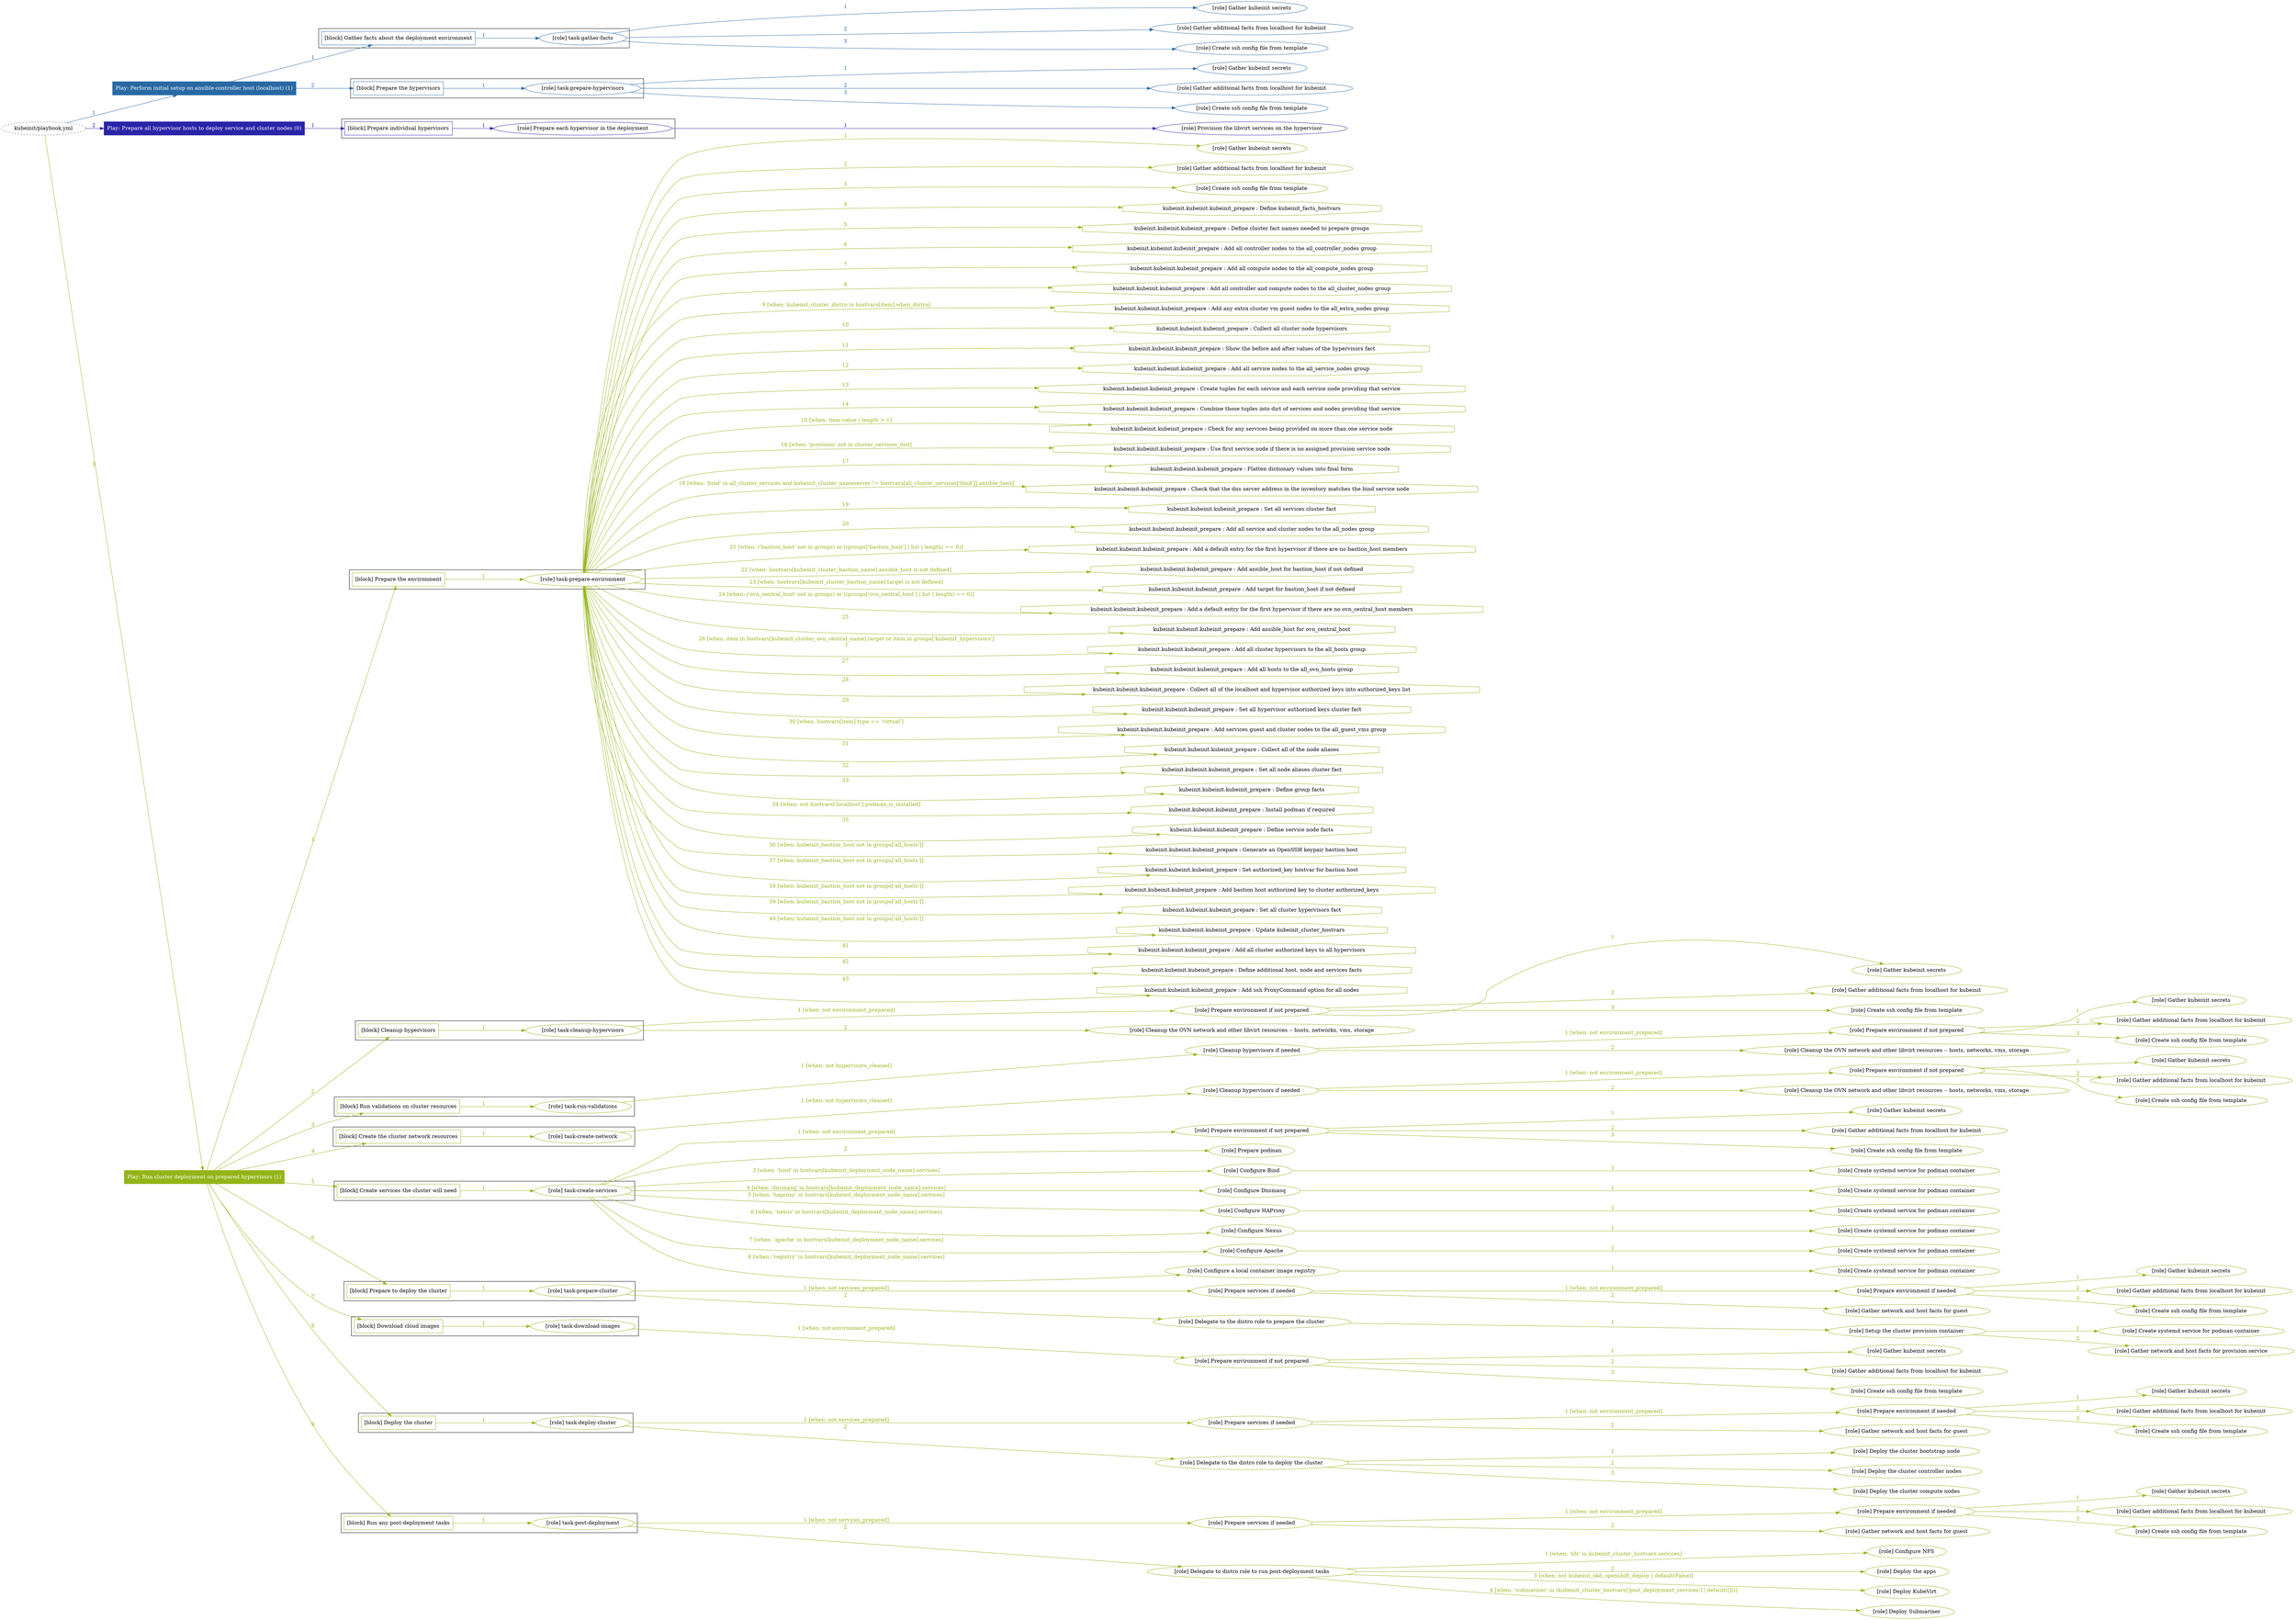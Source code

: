 digraph {
	graph [concentrate=true ordering=in rankdir=LR ratio=fill]
	edge [esep=5 sep=10]
	"kubeinit/playbook.yml" [URL="/home/runner/work/kubeinit/kubeinit/kubeinit/playbook.yml" id=playbook_6a26ea26 style=dotted]
	play_b0550a49 [label="Play: Perform initial setup on ansible-controller host (localhost) (1)" URL="/home/runner/work/kubeinit/kubeinit/kubeinit/playbook.yml" color="#2969a3" fontcolor="#ffffff" id=play_b0550a49 shape=box style=filled tooltip=localhost]
	"kubeinit/playbook.yml" -> play_b0550a49 [label="1 " color="#2969a3" fontcolor="#2969a3" id=edge_1484a4ea labeltooltip="1 " tooltip="1 "]
	subgraph "Gather kubeinit secrets" {
		role_bc2c1a56 [label="[role] Gather kubeinit secrets" URL="/home/runner/.ansible/collections/ansible_collections/kubeinit/kubeinit/roles/kubeinit_prepare/tasks/gather_kubeinit_facts.yml" color="#2969a3" id=role_bc2c1a56 tooltip="Gather kubeinit secrets"]
	}
	subgraph "Gather additional facts from localhost for kubeinit" {
		role_e2aff7c2 [label="[role] Gather additional facts from localhost for kubeinit" URL="/home/runner/.ansible/collections/ansible_collections/kubeinit/kubeinit/roles/kubeinit_prepare/tasks/gather_kubeinit_facts.yml" color="#2969a3" id=role_e2aff7c2 tooltip="Gather additional facts from localhost for kubeinit"]
	}
	subgraph "Create ssh config file from template" {
		role_77a75f5c [label="[role] Create ssh config file from template" URL="/home/runner/.ansible/collections/ansible_collections/kubeinit/kubeinit/roles/kubeinit_prepare/tasks/gather_kubeinit_facts.yml" color="#2969a3" id=role_77a75f5c tooltip="Create ssh config file from template"]
	}
	subgraph "task-gather-facts" {
		role_5a21b510 [label="[role] task-gather-facts" URL="/home/runner/work/kubeinit/kubeinit/kubeinit/playbook.yml" color="#2969a3" id=role_5a21b510 tooltip="task-gather-facts"]
		role_5a21b510 -> role_bc2c1a56 [label="1 " color="#2969a3" fontcolor="#2969a3" id=edge_8fe7ac03 labeltooltip="1 " tooltip="1 "]
		role_5a21b510 -> role_e2aff7c2 [label="2 " color="#2969a3" fontcolor="#2969a3" id=edge_c4526bf8 labeltooltip="2 " tooltip="2 "]
		role_5a21b510 -> role_77a75f5c [label="3 " color="#2969a3" fontcolor="#2969a3" id=edge_033447b1 labeltooltip="3 " tooltip="3 "]
	}
	subgraph "Gather kubeinit secrets" {
		role_479edd25 [label="[role] Gather kubeinit secrets" URL="/home/runner/.ansible/collections/ansible_collections/kubeinit/kubeinit/roles/kubeinit_prepare/tasks/gather_kubeinit_facts.yml" color="#2969a3" id=role_479edd25 tooltip="Gather kubeinit secrets"]
	}
	subgraph "Gather additional facts from localhost for kubeinit" {
		role_2165f2b8 [label="[role] Gather additional facts from localhost for kubeinit" URL="/home/runner/.ansible/collections/ansible_collections/kubeinit/kubeinit/roles/kubeinit_prepare/tasks/gather_kubeinit_facts.yml" color="#2969a3" id=role_2165f2b8 tooltip="Gather additional facts from localhost for kubeinit"]
	}
	subgraph "Create ssh config file from template" {
		role_7b996174 [label="[role] Create ssh config file from template" URL="/home/runner/.ansible/collections/ansible_collections/kubeinit/kubeinit/roles/kubeinit_prepare/tasks/gather_kubeinit_facts.yml" color="#2969a3" id=role_7b996174 tooltip="Create ssh config file from template"]
	}
	subgraph "task-prepare-hypervisors" {
		role_7bb4670f [label="[role] task-prepare-hypervisors" URL="/home/runner/work/kubeinit/kubeinit/kubeinit/playbook.yml" color="#2969a3" id=role_7bb4670f tooltip="task-prepare-hypervisors"]
		role_7bb4670f -> role_479edd25 [label="1 " color="#2969a3" fontcolor="#2969a3" id=edge_59ad6a35 labeltooltip="1 " tooltip="1 "]
		role_7bb4670f -> role_2165f2b8 [label="2 " color="#2969a3" fontcolor="#2969a3" id=edge_f47e9e7d labeltooltip="2 " tooltip="2 "]
		role_7bb4670f -> role_7b996174 [label="3 " color="#2969a3" fontcolor="#2969a3" id=edge_1ca3bde4 labeltooltip="3 " tooltip="3 "]
	}
	subgraph "Play: Perform initial setup on ansible-controller host (localhost) (1)" {
		play_b0550a49 -> block_6bc2d51d [label=1 color="#2969a3" fontcolor="#2969a3" id=edge_982ba27d labeltooltip=1 tooltip=1]
		subgraph cluster_block_6bc2d51d {
			block_6bc2d51d [label="[block] Gather facts about the deployment environment" URL="/home/runner/work/kubeinit/kubeinit/kubeinit/playbook.yml" color="#2969a3" id=block_6bc2d51d labeltooltip="Gather facts about the deployment environment" shape=box tooltip="Gather facts about the deployment environment"]
			block_6bc2d51d -> role_5a21b510 [label="1 " color="#2969a3" fontcolor="#2969a3" id=edge_33d80413 labeltooltip="1 " tooltip="1 "]
		}
		play_b0550a49 -> block_3743144d [label=2 color="#2969a3" fontcolor="#2969a3" id=edge_527e5ec2 labeltooltip=2 tooltip=2]
		subgraph cluster_block_3743144d {
			block_3743144d [label="[block] Prepare the hypervisors" URL="/home/runner/work/kubeinit/kubeinit/kubeinit/playbook.yml" color="#2969a3" id=block_3743144d labeltooltip="Prepare the hypervisors" shape=box tooltip="Prepare the hypervisors"]
			block_3743144d -> role_7bb4670f [label="1 " color="#2969a3" fontcolor="#2969a3" id=edge_914a65ae labeltooltip="1 " tooltip="1 "]
		}
	}
	play_5410dc57 [label="Play: Prepare all hypervisor hosts to deploy service and cluster nodes (0)" URL="/home/runner/work/kubeinit/kubeinit/kubeinit/playbook.yml" color="#2a24a8" fontcolor="#ffffff" id=play_5410dc57 shape=box style=filled tooltip="Play: Prepare all hypervisor hosts to deploy service and cluster nodes (0)"]
	"kubeinit/playbook.yml" -> play_5410dc57 [label="2 " color="#2a24a8" fontcolor="#2a24a8" id=edge_ff51d101 labeltooltip="2 " tooltip="2 "]
	subgraph "Provision the libvirt services on the hypervisor" {
		role_9aa27e4b [label="[role] Provision the libvirt services on the hypervisor" URL="/home/runner/.ansible/collections/ansible_collections/kubeinit/kubeinit/roles/kubeinit_prepare/tasks/prepare_hypervisor.yml" color="#2a24a8" id=role_9aa27e4b tooltip="Provision the libvirt services on the hypervisor"]
	}
	subgraph "Prepare each hypervisor in the deployment" {
		role_51f2a621 [label="[role] Prepare each hypervisor in the deployment" URL="/home/runner/work/kubeinit/kubeinit/kubeinit/playbook.yml" color="#2a24a8" id=role_51f2a621 tooltip="Prepare each hypervisor in the deployment"]
		role_51f2a621 -> role_9aa27e4b [label="1 " color="#2a24a8" fontcolor="#2a24a8" id=edge_ca774c28 labeltooltip="1 " tooltip="1 "]
	}
	subgraph "Play: Prepare all hypervisor hosts to deploy service and cluster nodes (0)" {
		play_5410dc57 -> block_3d077a60 [label=1 color="#2a24a8" fontcolor="#2a24a8" id=edge_b80db4d3 labeltooltip=1 tooltip=1]
		subgraph cluster_block_3d077a60 {
			block_3d077a60 [label="[block] Prepare individual hypervisors" URL="/home/runner/work/kubeinit/kubeinit/kubeinit/playbook.yml" color="#2a24a8" id=block_3d077a60 labeltooltip="Prepare individual hypervisors" shape=box tooltip="Prepare individual hypervisors"]
			block_3d077a60 -> role_51f2a621 [label="1 " color="#2a24a8" fontcolor="#2a24a8" id=edge_3c94bef3 labeltooltip="1 " tooltip="1 "]
		}
	}
	play_853e8c49 [label="Play: Run cluster deployment on prepared hypervisors (1)" URL="/home/runner/work/kubeinit/kubeinit/kubeinit/playbook.yml" color="#94b418" fontcolor="#ffffff" id=play_853e8c49 shape=box style=filled tooltip=localhost]
	"kubeinit/playbook.yml" -> play_853e8c49 [label="3 " color="#94b418" fontcolor="#94b418" id=edge_4f25221e labeltooltip="3 " tooltip="3 "]
	subgraph "Gather kubeinit secrets" {
		role_5bcb9be1 [label="[role] Gather kubeinit secrets" URL="/home/runner/.ansible/collections/ansible_collections/kubeinit/kubeinit/roles/kubeinit_prepare/tasks/gather_kubeinit_facts.yml" color="#94b418" id=role_5bcb9be1 tooltip="Gather kubeinit secrets"]
	}
	subgraph "Gather additional facts from localhost for kubeinit" {
		role_99c02ceb [label="[role] Gather additional facts from localhost for kubeinit" URL="/home/runner/.ansible/collections/ansible_collections/kubeinit/kubeinit/roles/kubeinit_prepare/tasks/gather_kubeinit_facts.yml" color="#94b418" id=role_99c02ceb tooltip="Gather additional facts from localhost for kubeinit"]
	}
	subgraph "Create ssh config file from template" {
		role_b4b1a097 [label="[role] Create ssh config file from template" URL="/home/runner/.ansible/collections/ansible_collections/kubeinit/kubeinit/roles/kubeinit_prepare/tasks/gather_kubeinit_facts.yml" color="#94b418" id=role_b4b1a097 tooltip="Create ssh config file from template"]
	}
	subgraph "task-prepare-environment" {
		role_98755abf [label="[role] task-prepare-environment" URL="/home/runner/work/kubeinit/kubeinit/kubeinit/playbook.yml" color="#94b418" id=role_98755abf tooltip="task-prepare-environment"]
		role_98755abf -> role_5bcb9be1 [label="1 " color="#94b418" fontcolor="#94b418" id=edge_aed71028 labeltooltip="1 " tooltip="1 "]
		role_98755abf -> role_99c02ceb [label="2 " color="#94b418" fontcolor="#94b418" id=edge_7886d2a0 labeltooltip="2 " tooltip="2 "]
		role_98755abf -> role_b4b1a097 [label="3 " color="#94b418" fontcolor="#94b418" id=edge_da77dff6 labeltooltip="3 " tooltip="3 "]
		task_6ce61bcb [label="kubeinit.kubeinit.kubeinit_prepare : Define kubeinit_facts_hostvars" URL="/home/runner/.ansible/collections/ansible_collections/kubeinit/kubeinit/roles/kubeinit_prepare/tasks/main.yml" color="#94b418" id=task_6ce61bcb shape=octagon tooltip="kubeinit.kubeinit.kubeinit_prepare : Define kubeinit_facts_hostvars"]
		role_98755abf -> task_6ce61bcb [label="4 " color="#94b418" fontcolor="#94b418" id=edge_c54e1bf8 labeltooltip="4 " tooltip="4 "]
		task_aa76ea71 [label="kubeinit.kubeinit.kubeinit_prepare : Define cluster fact names needed to prepare groups" URL="/home/runner/.ansible/collections/ansible_collections/kubeinit/kubeinit/roles/kubeinit_prepare/tasks/main.yml" color="#94b418" id=task_aa76ea71 shape=octagon tooltip="kubeinit.kubeinit.kubeinit_prepare : Define cluster fact names needed to prepare groups"]
		role_98755abf -> task_aa76ea71 [label="5 " color="#94b418" fontcolor="#94b418" id=edge_af160e2a labeltooltip="5 " tooltip="5 "]
		task_6accf233 [label="kubeinit.kubeinit.kubeinit_prepare : Add all controller nodes to the all_controller_nodes group" URL="/home/runner/.ansible/collections/ansible_collections/kubeinit/kubeinit/roles/kubeinit_prepare/tasks/prepare_groups.yml" color="#94b418" id=task_6accf233 shape=octagon tooltip="kubeinit.kubeinit.kubeinit_prepare : Add all controller nodes to the all_controller_nodes group"]
		role_98755abf -> task_6accf233 [label="6 " color="#94b418" fontcolor="#94b418" id=edge_647d8eab labeltooltip="6 " tooltip="6 "]
		task_976af7b5 [label="kubeinit.kubeinit.kubeinit_prepare : Add all compute nodes to the all_compute_nodes group" URL="/home/runner/.ansible/collections/ansible_collections/kubeinit/kubeinit/roles/kubeinit_prepare/tasks/prepare_groups.yml" color="#94b418" id=task_976af7b5 shape=octagon tooltip="kubeinit.kubeinit.kubeinit_prepare : Add all compute nodes to the all_compute_nodes group"]
		role_98755abf -> task_976af7b5 [label="7 " color="#94b418" fontcolor="#94b418" id=edge_d918590d labeltooltip="7 " tooltip="7 "]
		task_c4c3013e [label="kubeinit.kubeinit.kubeinit_prepare : Add all controller and compute nodes to the all_cluster_nodes group" URL="/home/runner/.ansible/collections/ansible_collections/kubeinit/kubeinit/roles/kubeinit_prepare/tasks/prepare_groups.yml" color="#94b418" id=task_c4c3013e shape=octagon tooltip="kubeinit.kubeinit.kubeinit_prepare : Add all controller and compute nodes to the all_cluster_nodes group"]
		role_98755abf -> task_c4c3013e [label="8 " color="#94b418" fontcolor="#94b418" id=edge_0f4fe3c0 labeltooltip="8 " tooltip="8 "]
		task_8324a7a4 [label="kubeinit.kubeinit.kubeinit_prepare : Add any extra cluster vm guest nodes to the all_extra_nodes group" URL="/home/runner/.ansible/collections/ansible_collections/kubeinit/kubeinit/roles/kubeinit_prepare/tasks/prepare_groups.yml" color="#94b418" id=task_8324a7a4 shape=octagon tooltip="kubeinit.kubeinit.kubeinit_prepare : Add any extra cluster vm guest nodes to the all_extra_nodes group"]
		role_98755abf -> task_8324a7a4 [label="9 [when: kubeinit_cluster_distro in hostvars[item].when_distro]" color="#94b418" fontcolor="#94b418" id=edge_9864b9b1 labeltooltip="9 [when: kubeinit_cluster_distro in hostvars[item].when_distro]" tooltip="9 [when: kubeinit_cluster_distro in hostvars[item].when_distro]"]
		task_9073f084 [label="kubeinit.kubeinit.kubeinit_prepare : Collect all cluster node hypervisors" URL="/home/runner/.ansible/collections/ansible_collections/kubeinit/kubeinit/roles/kubeinit_prepare/tasks/prepare_groups.yml" color="#94b418" id=task_9073f084 shape=octagon tooltip="kubeinit.kubeinit.kubeinit_prepare : Collect all cluster node hypervisors"]
		role_98755abf -> task_9073f084 [label="10 " color="#94b418" fontcolor="#94b418" id=edge_25ef89d0 labeltooltip="10 " tooltip="10 "]
		task_5d84ac09 [label="kubeinit.kubeinit.kubeinit_prepare : Show the before and after values of the hypervisors fact" URL="/home/runner/.ansible/collections/ansible_collections/kubeinit/kubeinit/roles/kubeinit_prepare/tasks/prepare_groups.yml" color="#94b418" id=task_5d84ac09 shape=octagon tooltip="kubeinit.kubeinit.kubeinit_prepare : Show the before and after values of the hypervisors fact"]
		role_98755abf -> task_5d84ac09 [label="11 " color="#94b418" fontcolor="#94b418" id=edge_0f8198b3 labeltooltip="11 " tooltip="11 "]
		task_d32dc99c [label="kubeinit.kubeinit.kubeinit_prepare : Add all service nodes to the all_service_nodes group" URL="/home/runner/.ansible/collections/ansible_collections/kubeinit/kubeinit/roles/kubeinit_prepare/tasks/prepare_groups.yml" color="#94b418" id=task_d32dc99c shape=octagon tooltip="kubeinit.kubeinit.kubeinit_prepare : Add all service nodes to the all_service_nodes group"]
		role_98755abf -> task_d32dc99c [label="12 " color="#94b418" fontcolor="#94b418" id=edge_fbaef4b0 labeltooltip="12 " tooltip="12 "]
		task_cdd25af0 [label="kubeinit.kubeinit.kubeinit_prepare : Create tuples for each service and each service node providing that service" URL="/home/runner/.ansible/collections/ansible_collections/kubeinit/kubeinit/roles/kubeinit_prepare/tasks/prepare_groups.yml" color="#94b418" id=task_cdd25af0 shape=octagon tooltip="kubeinit.kubeinit.kubeinit_prepare : Create tuples for each service and each service node providing that service"]
		role_98755abf -> task_cdd25af0 [label="13 " color="#94b418" fontcolor="#94b418" id=edge_70984204 labeltooltip="13 " tooltip="13 "]
		task_506ae9f6 [label="kubeinit.kubeinit.kubeinit_prepare : Combine those tuples into dict of services and nodes providing that service" URL="/home/runner/.ansible/collections/ansible_collections/kubeinit/kubeinit/roles/kubeinit_prepare/tasks/prepare_groups.yml" color="#94b418" id=task_506ae9f6 shape=octagon tooltip="kubeinit.kubeinit.kubeinit_prepare : Combine those tuples into dict of services and nodes providing that service"]
		role_98755abf -> task_506ae9f6 [label="14 " color="#94b418" fontcolor="#94b418" id=edge_b9c5cf58 labeltooltip="14 " tooltip="14 "]
		task_c40f9e49 [label="kubeinit.kubeinit.kubeinit_prepare : Check for any services being provided on more than one service node" URL="/home/runner/.ansible/collections/ansible_collections/kubeinit/kubeinit/roles/kubeinit_prepare/tasks/prepare_groups.yml" color="#94b418" id=task_c40f9e49 shape=octagon tooltip="kubeinit.kubeinit.kubeinit_prepare : Check for any services being provided on more than one service node"]
		role_98755abf -> task_c40f9e49 [label="15 [when: item.value | length > 1]" color="#94b418" fontcolor="#94b418" id=edge_7838197f labeltooltip="15 [when: item.value | length > 1]" tooltip="15 [when: item.value | length > 1]"]
		task_cb020884 [label="kubeinit.kubeinit.kubeinit_prepare : Use first service node if there is no assigned provision service node" URL="/home/runner/.ansible/collections/ansible_collections/kubeinit/kubeinit/roles/kubeinit_prepare/tasks/prepare_groups.yml" color="#94b418" id=task_cb020884 shape=octagon tooltip="kubeinit.kubeinit.kubeinit_prepare : Use first service node if there is no assigned provision service node"]
		role_98755abf -> task_cb020884 [label="16 [when: 'provision' not in cluster_services_dict]" color="#94b418" fontcolor="#94b418" id=edge_0d3ebc3c labeltooltip="16 [when: 'provision' not in cluster_services_dict]" tooltip="16 [when: 'provision' not in cluster_services_dict]"]
		task_5d3a2fd5 [label="kubeinit.kubeinit.kubeinit_prepare : Flatten dictionary values into final form" URL="/home/runner/.ansible/collections/ansible_collections/kubeinit/kubeinit/roles/kubeinit_prepare/tasks/prepare_groups.yml" color="#94b418" id=task_5d3a2fd5 shape=octagon tooltip="kubeinit.kubeinit.kubeinit_prepare : Flatten dictionary values into final form"]
		role_98755abf -> task_5d3a2fd5 [label="17 " color="#94b418" fontcolor="#94b418" id=edge_62185816 labeltooltip="17 " tooltip="17 "]
		task_7ce5228d [label="kubeinit.kubeinit.kubeinit_prepare : Check that the dns server address in the inventory matches the bind service node" URL="/home/runner/.ansible/collections/ansible_collections/kubeinit/kubeinit/roles/kubeinit_prepare/tasks/prepare_groups.yml" color="#94b418" id=task_7ce5228d shape=octagon tooltip="kubeinit.kubeinit.kubeinit_prepare : Check that the dns server address in the inventory matches the bind service node"]
		role_98755abf -> task_7ce5228d [label="18 [when: 'bind' in all_cluster_services and kubeinit_cluster_nameserver != hostvars[all_cluster_services['bind']].ansible_host]" color="#94b418" fontcolor="#94b418" id=edge_9c9292ac labeltooltip="18 [when: 'bind' in all_cluster_services and kubeinit_cluster_nameserver != hostvars[all_cluster_services['bind']].ansible_host]" tooltip="18 [when: 'bind' in all_cluster_services and kubeinit_cluster_nameserver != hostvars[all_cluster_services['bind']].ansible_host]"]
		task_0c397b82 [label="kubeinit.kubeinit.kubeinit_prepare : Set all services cluster fact" URL="/home/runner/.ansible/collections/ansible_collections/kubeinit/kubeinit/roles/kubeinit_prepare/tasks/prepare_groups.yml" color="#94b418" id=task_0c397b82 shape=octagon tooltip="kubeinit.kubeinit.kubeinit_prepare : Set all services cluster fact"]
		role_98755abf -> task_0c397b82 [label="19 " color="#94b418" fontcolor="#94b418" id=edge_fa81cda2 labeltooltip="19 " tooltip="19 "]
		task_721faa91 [label="kubeinit.kubeinit.kubeinit_prepare : Add all service and cluster nodes to the all_nodes group" URL="/home/runner/.ansible/collections/ansible_collections/kubeinit/kubeinit/roles/kubeinit_prepare/tasks/prepare_groups.yml" color="#94b418" id=task_721faa91 shape=octagon tooltip="kubeinit.kubeinit.kubeinit_prepare : Add all service and cluster nodes to the all_nodes group"]
		role_98755abf -> task_721faa91 [label="20 " color="#94b418" fontcolor="#94b418" id=edge_03fb8d7d labeltooltip="20 " tooltip="20 "]
		task_20ccb4ab [label="kubeinit.kubeinit.kubeinit_prepare : Add a default entry for the first hypervisor if there are no bastion_host members" URL="/home/runner/.ansible/collections/ansible_collections/kubeinit/kubeinit/roles/kubeinit_prepare/tasks/prepare_groups.yml" color="#94b418" id=task_20ccb4ab shape=octagon tooltip="kubeinit.kubeinit.kubeinit_prepare : Add a default entry for the first hypervisor if there are no bastion_host members"]
		role_98755abf -> task_20ccb4ab [label="21 [when: ('bastion_host' not in groups) or ((groups['bastion_host'] | list | length) == 0)]" color="#94b418" fontcolor="#94b418" id=edge_7e8456e9 labeltooltip="21 [when: ('bastion_host' not in groups) or ((groups['bastion_host'] | list | length) == 0)]" tooltip="21 [when: ('bastion_host' not in groups) or ((groups['bastion_host'] | list | length) == 0)]"]
		task_ed60008b [label="kubeinit.kubeinit.kubeinit_prepare : Add ansible_host for bastion_host if not defined" URL="/home/runner/.ansible/collections/ansible_collections/kubeinit/kubeinit/roles/kubeinit_prepare/tasks/prepare_groups.yml" color="#94b418" id=task_ed60008b shape=octagon tooltip="kubeinit.kubeinit.kubeinit_prepare : Add ansible_host for bastion_host if not defined"]
		role_98755abf -> task_ed60008b [label="22 [when: hostvars[kubeinit_cluster_bastion_name].ansible_host is not defined]" color="#94b418" fontcolor="#94b418" id=edge_37ef3999 labeltooltip="22 [when: hostvars[kubeinit_cluster_bastion_name].ansible_host is not defined]" tooltip="22 [when: hostvars[kubeinit_cluster_bastion_name].ansible_host is not defined]"]
		task_e474f401 [label="kubeinit.kubeinit.kubeinit_prepare : Add target for bastion_host if not defined" URL="/home/runner/.ansible/collections/ansible_collections/kubeinit/kubeinit/roles/kubeinit_prepare/tasks/prepare_groups.yml" color="#94b418" id=task_e474f401 shape=octagon tooltip="kubeinit.kubeinit.kubeinit_prepare : Add target for bastion_host if not defined"]
		role_98755abf -> task_e474f401 [label="23 [when: hostvars[kubeinit_cluster_bastion_name].target is not defined]" color="#94b418" fontcolor="#94b418" id=edge_c2c805c6 labeltooltip="23 [when: hostvars[kubeinit_cluster_bastion_name].target is not defined]" tooltip="23 [when: hostvars[kubeinit_cluster_bastion_name].target is not defined]"]
		task_c4e436d4 [label="kubeinit.kubeinit.kubeinit_prepare : Add a default entry for the first hypervisor if there are no ovn_central_host members" URL="/home/runner/.ansible/collections/ansible_collections/kubeinit/kubeinit/roles/kubeinit_prepare/tasks/prepare_groups.yml" color="#94b418" id=task_c4e436d4 shape=octagon tooltip="kubeinit.kubeinit.kubeinit_prepare : Add a default entry for the first hypervisor if there are no ovn_central_host members"]
		role_98755abf -> task_c4e436d4 [label="24 [when: ('ovn_central_host' not in groups) or ((groups['ovn_central_host'] | list | length) == 0)]" color="#94b418" fontcolor="#94b418" id=edge_702effc0 labeltooltip="24 [when: ('ovn_central_host' not in groups) or ((groups['ovn_central_host'] | list | length) == 0)]" tooltip="24 [when: ('ovn_central_host' not in groups) or ((groups['ovn_central_host'] | list | length) == 0)]"]
		task_12a6d8f0 [label="kubeinit.kubeinit.kubeinit_prepare : Add ansible_host for ovn_central_host" URL="/home/runner/.ansible/collections/ansible_collections/kubeinit/kubeinit/roles/kubeinit_prepare/tasks/prepare_groups.yml" color="#94b418" id=task_12a6d8f0 shape=octagon tooltip="kubeinit.kubeinit.kubeinit_prepare : Add ansible_host for ovn_central_host"]
		role_98755abf -> task_12a6d8f0 [label="25 " color="#94b418" fontcolor="#94b418" id=edge_79835025 labeltooltip="25 " tooltip="25 "]
		task_b2df7f85 [label="kubeinit.kubeinit.kubeinit_prepare : Add all cluster hypervisors to the all_hosts group" URL="/home/runner/.ansible/collections/ansible_collections/kubeinit/kubeinit/roles/kubeinit_prepare/tasks/prepare_groups.yml" color="#94b418" id=task_b2df7f85 shape=octagon tooltip="kubeinit.kubeinit.kubeinit_prepare : Add all cluster hypervisors to the all_hosts group"]
		role_98755abf -> task_b2df7f85 [label="26 [when: item in hostvars[kubeinit_cluster_ovn_central_name].target or item in groups['kubeinit_hypervisors']
]" color="#94b418" fontcolor="#94b418" id=edge_38fc67e0 labeltooltip="26 [when: item in hostvars[kubeinit_cluster_ovn_central_name].target or item in groups['kubeinit_hypervisors']
]" tooltip="26 [when: item in hostvars[kubeinit_cluster_ovn_central_name].target or item in groups['kubeinit_hypervisors']
]"]
		task_50a62429 [label="kubeinit.kubeinit.kubeinit_prepare : Add all hosts to the all_ovn_hosts group" URL="/home/runner/.ansible/collections/ansible_collections/kubeinit/kubeinit/roles/kubeinit_prepare/tasks/prepare_groups.yml" color="#94b418" id=task_50a62429 shape=octagon tooltip="kubeinit.kubeinit.kubeinit_prepare : Add all hosts to the all_ovn_hosts group"]
		role_98755abf -> task_50a62429 [label="27 " color="#94b418" fontcolor="#94b418" id=edge_e2df8c70 labeltooltip="27 " tooltip="27 "]
		task_39fef6a1 [label="kubeinit.kubeinit.kubeinit_prepare : Collect all of the localhost and hypervisor authorized keys into authorized_keys list" URL="/home/runner/.ansible/collections/ansible_collections/kubeinit/kubeinit/roles/kubeinit_prepare/tasks/prepare_groups.yml" color="#94b418" id=task_39fef6a1 shape=octagon tooltip="kubeinit.kubeinit.kubeinit_prepare : Collect all of the localhost and hypervisor authorized keys into authorized_keys list"]
		role_98755abf -> task_39fef6a1 [label="28 " color="#94b418" fontcolor="#94b418" id=edge_79d3f979 labeltooltip="28 " tooltip="28 "]
		task_0a8a6993 [label="kubeinit.kubeinit.kubeinit_prepare : Set all hypervisor authorized keys cluster fact" URL="/home/runner/.ansible/collections/ansible_collections/kubeinit/kubeinit/roles/kubeinit_prepare/tasks/prepare_groups.yml" color="#94b418" id=task_0a8a6993 shape=octagon tooltip="kubeinit.kubeinit.kubeinit_prepare : Set all hypervisor authorized keys cluster fact"]
		role_98755abf -> task_0a8a6993 [label="29 " color="#94b418" fontcolor="#94b418" id=edge_662a2ed1 labeltooltip="29 " tooltip="29 "]
		task_8c44f9bc [label="kubeinit.kubeinit.kubeinit_prepare : Add services guest and cluster nodes to the all_guest_vms group" URL="/home/runner/.ansible/collections/ansible_collections/kubeinit/kubeinit/roles/kubeinit_prepare/tasks/prepare_groups.yml" color="#94b418" id=task_8c44f9bc shape=octagon tooltip="kubeinit.kubeinit.kubeinit_prepare : Add services guest and cluster nodes to the all_guest_vms group"]
		role_98755abf -> task_8c44f9bc [label="30 [when: hostvars[item].type == 'virtual']" color="#94b418" fontcolor="#94b418" id=edge_1d274139 labeltooltip="30 [when: hostvars[item].type == 'virtual']" tooltip="30 [when: hostvars[item].type == 'virtual']"]
		task_1c39851c [label="kubeinit.kubeinit.kubeinit_prepare : Collect all of the node aliases" URL="/home/runner/.ansible/collections/ansible_collections/kubeinit/kubeinit/roles/kubeinit_prepare/tasks/prepare_groups.yml" color="#94b418" id=task_1c39851c shape=octagon tooltip="kubeinit.kubeinit.kubeinit_prepare : Collect all of the node aliases"]
		role_98755abf -> task_1c39851c [label="31 " color="#94b418" fontcolor="#94b418" id=edge_8d4de64e labeltooltip="31 " tooltip="31 "]
		task_63c79baf [label="kubeinit.kubeinit.kubeinit_prepare : Set all node aliases cluster fact" URL="/home/runner/.ansible/collections/ansible_collections/kubeinit/kubeinit/roles/kubeinit_prepare/tasks/prepare_groups.yml" color="#94b418" id=task_63c79baf shape=octagon tooltip="kubeinit.kubeinit.kubeinit_prepare : Set all node aliases cluster fact"]
		role_98755abf -> task_63c79baf [label="32 " color="#94b418" fontcolor="#94b418" id=edge_f16e3caf labeltooltip="32 " tooltip="32 "]
		task_a95535a4 [label="kubeinit.kubeinit.kubeinit_prepare : Define group facts" URL="/home/runner/.ansible/collections/ansible_collections/kubeinit/kubeinit/roles/kubeinit_prepare/tasks/main.yml" color="#94b418" id=task_a95535a4 shape=octagon tooltip="kubeinit.kubeinit.kubeinit_prepare : Define group facts"]
		role_98755abf -> task_a95535a4 [label="33 " color="#94b418" fontcolor="#94b418" id=edge_fd7d872f labeltooltip="33 " tooltip="33 "]
		task_746c13d8 [label="kubeinit.kubeinit.kubeinit_prepare : Install podman if required" URL="/home/runner/.ansible/collections/ansible_collections/kubeinit/kubeinit/roles/kubeinit_prepare/tasks/main.yml" color="#94b418" id=task_746c13d8 shape=octagon tooltip="kubeinit.kubeinit.kubeinit_prepare : Install podman if required"]
		role_98755abf -> task_746c13d8 [label="34 [when: not hostvars['localhost'].podman_is_installed]" color="#94b418" fontcolor="#94b418" id=edge_a11fb3c2 labeltooltip="34 [when: not hostvars['localhost'].podman_is_installed]" tooltip="34 [when: not hostvars['localhost'].podman_is_installed]"]
		task_d231385a [label="kubeinit.kubeinit.kubeinit_prepare : Define service node facts" URL="/home/runner/.ansible/collections/ansible_collections/kubeinit/kubeinit/roles/kubeinit_prepare/tasks/main.yml" color="#94b418" id=task_d231385a shape=octagon tooltip="kubeinit.kubeinit.kubeinit_prepare : Define service node facts"]
		role_98755abf -> task_d231385a [label="35 " color="#94b418" fontcolor="#94b418" id=edge_2a47c396 labeltooltip="35 " tooltip="35 "]
		task_29c40b15 [label="kubeinit.kubeinit.kubeinit_prepare : Generate an OpenSSH keypair bastion host" URL="/home/runner/.ansible/collections/ansible_collections/kubeinit/kubeinit/roles/kubeinit_prepare/tasks/main.yml" color="#94b418" id=task_29c40b15 shape=octagon tooltip="kubeinit.kubeinit.kubeinit_prepare : Generate an OpenSSH keypair bastion host"]
		role_98755abf -> task_29c40b15 [label="36 [when: kubeinit_bastion_host not in groups['all_hosts']]" color="#94b418" fontcolor="#94b418" id=edge_a6922e03 labeltooltip="36 [when: kubeinit_bastion_host not in groups['all_hosts']]" tooltip="36 [when: kubeinit_bastion_host not in groups['all_hosts']]"]
		task_519cf5ee [label="kubeinit.kubeinit.kubeinit_prepare : Set authorized_key hostvar for bastion host" URL="/home/runner/.ansible/collections/ansible_collections/kubeinit/kubeinit/roles/kubeinit_prepare/tasks/main.yml" color="#94b418" id=task_519cf5ee shape=octagon tooltip="kubeinit.kubeinit.kubeinit_prepare : Set authorized_key hostvar for bastion host"]
		role_98755abf -> task_519cf5ee [label="37 [when: kubeinit_bastion_host not in groups['all_hosts']]" color="#94b418" fontcolor="#94b418" id=edge_4f32cce6 labeltooltip="37 [when: kubeinit_bastion_host not in groups['all_hosts']]" tooltip="37 [when: kubeinit_bastion_host not in groups['all_hosts']]"]
		task_d3ece1ad [label="kubeinit.kubeinit.kubeinit_prepare : Add bastion host authorized key to cluster authorized_keys" URL="/home/runner/.ansible/collections/ansible_collections/kubeinit/kubeinit/roles/kubeinit_prepare/tasks/main.yml" color="#94b418" id=task_d3ece1ad shape=octagon tooltip="kubeinit.kubeinit.kubeinit_prepare : Add bastion host authorized key to cluster authorized_keys"]
		role_98755abf -> task_d3ece1ad [label="38 [when: kubeinit_bastion_host not in groups['all_hosts']]" color="#94b418" fontcolor="#94b418" id=edge_4c646b91 labeltooltip="38 [when: kubeinit_bastion_host not in groups['all_hosts']]" tooltip="38 [when: kubeinit_bastion_host not in groups['all_hosts']]"]
		task_af92ca58 [label="kubeinit.kubeinit.kubeinit_prepare : Set all cluster hypervisors fact" URL="/home/runner/.ansible/collections/ansible_collections/kubeinit/kubeinit/roles/kubeinit_prepare/tasks/main.yml" color="#94b418" id=task_af92ca58 shape=octagon tooltip="kubeinit.kubeinit.kubeinit_prepare : Set all cluster hypervisors fact"]
		role_98755abf -> task_af92ca58 [label="39 [when: kubeinit_bastion_host not in groups['all_hosts']]" color="#94b418" fontcolor="#94b418" id=edge_def2eaec labeltooltip="39 [when: kubeinit_bastion_host not in groups['all_hosts']]" tooltip="39 [when: kubeinit_bastion_host not in groups['all_hosts']]"]
		task_2824b4e3 [label="kubeinit.kubeinit.kubeinit_prepare : Update kubeinit_cluster_hostvars" URL="/home/runner/.ansible/collections/ansible_collections/kubeinit/kubeinit/roles/kubeinit_prepare/tasks/main.yml" color="#94b418" id=task_2824b4e3 shape=octagon tooltip="kubeinit.kubeinit.kubeinit_prepare : Update kubeinit_cluster_hostvars"]
		role_98755abf -> task_2824b4e3 [label="40 [when: kubeinit_bastion_host not in groups['all_hosts']]" color="#94b418" fontcolor="#94b418" id=edge_d2b8c3d4 labeltooltip="40 [when: kubeinit_bastion_host not in groups['all_hosts']]" tooltip="40 [when: kubeinit_bastion_host not in groups['all_hosts']]"]
		task_49d9228b [label="kubeinit.kubeinit.kubeinit_prepare : Add all cluster authorized keys to all hypervisors" URL="/home/runner/.ansible/collections/ansible_collections/kubeinit/kubeinit/roles/kubeinit_prepare/tasks/main.yml" color="#94b418" id=task_49d9228b shape=octagon tooltip="kubeinit.kubeinit.kubeinit_prepare : Add all cluster authorized keys to all hypervisors"]
		role_98755abf -> task_49d9228b [label="41 " color="#94b418" fontcolor="#94b418" id=edge_ab7df8b7 labeltooltip="41 " tooltip="41 "]
		task_a716cf1f [label="kubeinit.kubeinit.kubeinit_prepare : Define additional host, node and services facts" URL="/home/runner/.ansible/collections/ansible_collections/kubeinit/kubeinit/roles/kubeinit_prepare/tasks/main.yml" color="#94b418" id=task_a716cf1f shape=octagon tooltip="kubeinit.kubeinit.kubeinit_prepare : Define additional host, node and services facts"]
		role_98755abf -> task_a716cf1f [label="42 " color="#94b418" fontcolor="#94b418" id=edge_b28ade9c labeltooltip="42 " tooltip="42 "]
		task_a8822e88 [label="kubeinit.kubeinit.kubeinit_prepare : Add ssh ProxyCommand option for all nodes" URL="/home/runner/.ansible/collections/ansible_collections/kubeinit/kubeinit/roles/kubeinit_prepare/tasks/main.yml" color="#94b418" id=task_a8822e88 shape=octagon tooltip="kubeinit.kubeinit.kubeinit_prepare : Add ssh ProxyCommand option for all nodes"]
		role_98755abf -> task_a8822e88 [label="43 " color="#94b418" fontcolor="#94b418" id=edge_d7ff5643 labeltooltip="43 " tooltip="43 "]
	}
	subgraph "Gather kubeinit secrets" {
		role_0669d059 [label="[role] Gather kubeinit secrets" URL="/home/runner/.ansible/collections/ansible_collections/kubeinit/kubeinit/roles/kubeinit_prepare/tasks/gather_kubeinit_facts.yml" color="#94b418" id=role_0669d059 tooltip="Gather kubeinit secrets"]
	}
	subgraph "Gather additional facts from localhost for kubeinit" {
		role_215331c5 [label="[role] Gather additional facts from localhost for kubeinit" URL="/home/runner/.ansible/collections/ansible_collections/kubeinit/kubeinit/roles/kubeinit_prepare/tasks/gather_kubeinit_facts.yml" color="#94b418" id=role_215331c5 tooltip="Gather additional facts from localhost for kubeinit"]
	}
	subgraph "Create ssh config file from template" {
		role_ee959aaa [label="[role] Create ssh config file from template" URL="/home/runner/.ansible/collections/ansible_collections/kubeinit/kubeinit/roles/kubeinit_prepare/tasks/gather_kubeinit_facts.yml" color="#94b418" id=role_ee959aaa tooltip="Create ssh config file from template"]
	}
	subgraph "Prepare environment if not prepared" {
		role_633f51c2 [label="[role] Prepare environment if not prepared" URL="/home/runner/.ansible/collections/ansible_collections/kubeinit/kubeinit/roles/kubeinit_prepare/tasks/cleanup_hypervisors.yml" color="#94b418" id=role_633f51c2 tooltip="Prepare environment if not prepared"]
		role_633f51c2 -> role_0669d059 [label="1 " color="#94b418" fontcolor="#94b418" id=edge_08c6e6cc labeltooltip="1 " tooltip="1 "]
		role_633f51c2 -> role_215331c5 [label="2 " color="#94b418" fontcolor="#94b418" id=edge_f33516ab labeltooltip="2 " tooltip="2 "]
		role_633f51c2 -> role_ee959aaa [label="3 " color="#94b418" fontcolor="#94b418" id=edge_bddf4547 labeltooltip="3 " tooltip="3 "]
	}
	subgraph "Cleanup the OVN network and other libvirt resources -- hosts, networks, vms, storage" {
		role_b0506578 [label="[role] Cleanup the OVN network and other libvirt resources -- hosts, networks, vms, storage" URL="/home/runner/.ansible/collections/ansible_collections/kubeinit/kubeinit/roles/kubeinit_prepare/tasks/cleanup_hypervisors.yml" color="#94b418" id=role_b0506578 tooltip="Cleanup the OVN network and other libvirt resources -- hosts, networks, vms, storage"]
	}
	subgraph "task-cleanup-hypervisors" {
		role_bffa49ea [label="[role] task-cleanup-hypervisors" URL="/home/runner/work/kubeinit/kubeinit/kubeinit/playbook.yml" color="#94b418" id=role_bffa49ea tooltip="task-cleanup-hypervisors"]
		role_bffa49ea -> role_633f51c2 [label="1 [when: not environment_prepared]" color="#94b418" fontcolor="#94b418" id=edge_72466579 labeltooltip="1 [when: not environment_prepared]" tooltip="1 [when: not environment_prepared]"]
		role_bffa49ea -> role_b0506578 [label="2 " color="#94b418" fontcolor="#94b418" id=edge_5aee8e3d labeltooltip="2 " tooltip="2 "]
	}
	subgraph "Gather kubeinit secrets" {
		role_318ee152 [label="[role] Gather kubeinit secrets" URL="/home/runner/.ansible/collections/ansible_collections/kubeinit/kubeinit/roles/kubeinit_prepare/tasks/gather_kubeinit_facts.yml" color="#94b418" id=role_318ee152 tooltip="Gather kubeinit secrets"]
	}
	subgraph "Gather additional facts from localhost for kubeinit" {
		role_de26e922 [label="[role] Gather additional facts from localhost for kubeinit" URL="/home/runner/.ansible/collections/ansible_collections/kubeinit/kubeinit/roles/kubeinit_prepare/tasks/gather_kubeinit_facts.yml" color="#94b418" id=role_de26e922 tooltip="Gather additional facts from localhost for kubeinit"]
	}
	subgraph "Create ssh config file from template" {
		role_958d7d9b [label="[role] Create ssh config file from template" URL="/home/runner/.ansible/collections/ansible_collections/kubeinit/kubeinit/roles/kubeinit_prepare/tasks/gather_kubeinit_facts.yml" color="#94b418" id=role_958d7d9b tooltip="Create ssh config file from template"]
	}
	subgraph "Prepare environment if not prepared" {
		role_fcb72e23 [label="[role] Prepare environment if not prepared" URL="/home/runner/.ansible/collections/ansible_collections/kubeinit/kubeinit/roles/kubeinit_prepare/tasks/cleanup_hypervisors.yml" color="#94b418" id=role_fcb72e23 tooltip="Prepare environment if not prepared"]
		role_fcb72e23 -> role_318ee152 [label="1 " color="#94b418" fontcolor="#94b418" id=edge_ef571c11 labeltooltip="1 " tooltip="1 "]
		role_fcb72e23 -> role_de26e922 [label="2 " color="#94b418" fontcolor="#94b418" id=edge_13b19a9f labeltooltip="2 " tooltip="2 "]
		role_fcb72e23 -> role_958d7d9b [label="3 " color="#94b418" fontcolor="#94b418" id=edge_91dcce27 labeltooltip="3 " tooltip="3 "]
	}
	subgraph "Cleanup the OVN network and other libvirt resources -- hosts, networks, vms, storage" {
		role_639da3ef [label="[role] Cleanup the OVN network and other libvirt resources -- hosts, networks, vms, storage" URL="/home/runner/.ansible/collections/ansible_collections/kubeinit/kubeinit/roles/kubeinit_prepare/tasks/cleanup_hypervisors.yml" color="#94b418" id=role_639da3ef tooltip="Cleanup the OVN network and other libvirt resources -- hosts, networks, vms, storage"]
	}
	subgraph "Cleanup hypervisors if needed" {
		role_14c35353 [label="[role] Cleanup hypervisors if needed" URL="/home/runner/.ansible/collections/ansible_collections/kubeinit/kubeinit/roles/kubeinit_validations/tasks/main.yml" color="#94b418" id=role_14c35353 tooltip="Cleanup hypervisors if needed"]
		role_14c35353 -> role_fcb72e23 [label="1 [when: not environment_prepared]" color="#94b418" fontcolor="#94b418" id=edge_ede9020e labeltooltip="1 [when: not environment_prepared]" tooltip="1 [when: not environment_prepared]"]
		role_14c35353 -> role_639da3ef [label="2 " color="#94b418" fontcolor="#94b418" id=edge_b2590671 labeltooltip="2 " tooltip="2 "]
	}
	subgraph "task-run-validations" {
		role_8c112253 [label="[role] task-run-validations" URL="/home/runner/work/kubeinit/kubeinit/kubeinit/playbook.yml" color="#94b418" id=role_8c112253 tooltip="task-run-validations"]
		role_8c112253 -> role_14c35353 [label="1 [when: not hypervisors_cleaned]" color="#94b418" fontcolor="#94b418" id=edge_185e43ac labeltooltip="1 [when: not hypervisors_cleaned]" tooltip="1 [when: not hypervisors_cleaned]"]
	}
	subgraph "Gather kubeinit secrets" {
		role_76775a7d [label="[role] Gather kubeinit secrets" URL="/home/runner/.ansible/collections/ansible_collections/kubeinit/kubeinit/roles/kubeinit_prepare/tasks/gather_kubeinit_facts.yml" color="#94b418" id=role_76775a7d tooltip="Gather kubeinit secrets"]
	}
	subgraph "Gather additional facts from localhost for kubeinit" {
		role_4a90c9b1 [label="[role] Gather additional facts from localhost for kubeinit" URL="/home/runner/.ansible/collections/ansible_collections/kubeinit/kubeinit/roles/kubeinit_prepare/tasks/gather_kubeinit_facts.yml" color="#94b418" id=role_4a90c9b1 tooltip="Gather additional facts from localhost for kubeinit"]
	}
	subgraph "Create ssh config file from template" {
		role_374f747f [label="[role] Create ssh config file from template" URL="/home/runner/.ansible/collections/ansible_collections/kubeinit/kubeinit/roles/kubeinit_prepare/tasks/gather_kubeinit_facts.yml" color="#94b418" id=role_374f747f tooltip="Create ssh config file from template"]
	}
	subgraph "Prepare environment if not prepared" {
		role_025ba8c3 [label="[role] Prepare environment if not prepared" URL="/home/runner/.ansible/collections/ansible_collections/kubeinit/kubeinit/roles/kubeinit_prepare/tasks/cleanup_hypervisors.yml" color="#94b418" id=role_025ba8c3 tooltip="Prepare environment if not prepared"]
		role_025ba8c3 -> role_76775a7d [label="1 " color="#94b418" fontcolor="#94b418" id=edge_2dc0499f labeltooltip="1 " tooltip="1 "]
		role_025ba8c3 -> role_4a90c9b1 [label="2 " color="#94b418" fontcolor="#94b418" id=edge_d232de25 labeltooltip="2 " tooltip="2 "]
		role_025ba8c3 -> role_374f747f [label="3 " color="#94b418" fontcolor="#94b418" id=edge_6b4280b7 labeltooltip="3 " tooltip="3 "]
	}
	subgraph "Cleanup the OVN network and other libvirt resources -- hosts, networks, vms, storage" {
		role_2bea210b [label="[role] Cleanup the OVN network and other libvirt resources -- hosts, networks, vms, storage" URL="/home/runner/.ansible/collections/ansible_collections/kubeinit/kubeinit/roles/kubeinit_prepare/tasks/cleanup_hypervisors.yml" color="#94b418" id=role_2bea210b tooltip="Cleanup the OVN network and other libvirt resources -- hosts, networks, vms, storage"]
	}
	subgraph "Cleanup hypervisors if needed" {
		role_ed7fc3dc [label="[role] Cleanup hypervisors if needed" URL="/home/runner/.ansible/collections/ansible_collections/kubeinit/kubeinit/roles/kubeinit_libvirt/tasks/create_network.yml" color="#94b418" id=role_ed7fc3dc tooltip="Cleanup hypervisors if needed"]
		role_ed7fc3dc -> role_025ba8c3 [label="1 [when: not environment_prepared]" color="#94b418" fontcolor="#94b418" id=edge_b72b54a2 labeltooltip="1 [when: not environment_prepared]" tooltip="1 [when: not environment_prepared]"]
		role_ed7fc3dc -> role_2bea210b [label="2 " color="#94b418" fontcolor="#94b418" id=edge_3c104ee9 labeltooltip="2 " tooltip="2 "]
	}
	subgraph "task-create-network" {
		role_bdf36e49 [label="[role] task-create-network" URL="/home/runner/work/kubeinit/kubeinit/kubeinit/playbook.yml" color="#94b418" id=role_bdf36e49 tooltip="task-create-network"]
		role_bdf36e49 -> role_ed7fc3dc [label="1 [when: not hypervisors_cleaned]" color="#94b418" fontcolor="#94b418" id=edge_22c34d37 labeltooltip="1 [when: not hypervisors_cleaned]" tooltip="1 [when: not hypervisors_cleaned]"]
	}
	subgraph "Gather kubeinit secrets" {
		role_6154e177 [label="[role] Gather kubeinit secrets" URL="/home/runner/.ansible/collections/ansible_collections/kubeinit/kubeinit/roles/kubeinit_prepare/tasks/gather_kubeinit_facts.yml" color="#94b418" id=role_6154e177 tooltip="Gather kubeinit secrets"]
	}
	subgraph "Gather additional facts from localhost for kubeinit" {
		role_1d50ad37 [label="[role] Gather additional facts from localhost for kubeinit" URL="/home/runner/.ansible/collections/ansible_collections/kubeinit/kubeinit/roles/kubeinit_prepare/tasks/gather_kubeinit_facts.yml" color="#94b418" id=role_1d50ad37 tooltip="Gather additional facts from localhost for kubeinit"]
	}
	subgraph "Create ssh config file from template" {
		role_e8b865bf [label="[role] Create ssh config file from template" URL="/home/runner/.ansible/collections/ansible_collections/kubeinit/kubeinit/roles/kubeinit_prepare/tasks/gather_kubeinit_facts.yml" color="#94b418" id=role_e8b865bf tooltip="Create ssh config file from template"]
	}
	subgraph "Prepare environment if not prepared" {
		role_dbc86263 [label="[role] Prepare environment if not prepared" URL="/home/runner/.ansible/collections/ansible_collections/kubeinit/kubeinit/roles/kubeinit_services/tasks/main.yml" color="#94b418" id=role_dbc86263 tooltip="Prepare environment if not prepared"]
		role_dbc86263 -> role_6154e177 [label="1 " color="#94b418" fontcolor="#94b418" id=edge_cf11a20b labeltooltip="1 " tooltip="1 "]
		role_dbc86263 -> role_1d50ad37 [label="2 " color="#94b418" fontcolor="#94b418" id=edge_61d4711f labeltooltip="2 " tooltip="2 "]
		role_dbc86263 -> role_e8b865bf [label="3 " color="#94b418" fontcolor="#94b418" id=edge_b96c0606 labeltooltip="3 " tooltip="3 "]
	}
	subgraph "Prepare podman" {
		role_5f24d0e0 [label="[role] Prepare podman" URL="/home/runner/.ansible/collections/ansible_collections/kubeinit/kubeinit/roles/kubeinit_services/tasks/00_create_service_pod.yml" color="#94b418" id=role_5f24d0e0 tooltip="Prepare podman"]
	}
	subgraph "Create systemd service for podman container" {
		role_a0b3cdf7 [label="[role] Create systemd service for podman container" URL="/home/runner/.ansible/collections/ansible_collections/kubeinit/kubeinit/roles/kubeinit_bind/tasks/main.yml" color="#94b418" id=role_a0b3cdf7 tooltip="Create systemd service for podman container"]
	}
	subgraph "Configure Bind" {
		role_3778043f [label="[role] Configure Bind" URL="/home/runner/.ansible/collections/ansible_collections/kubeinit/kubeinit/roles/kubeinit_services/tasks/start_services_containers.yml" color="#94b418" id=role_3778043f tooltip="Configure Bind"]
		role_3778043f -> role_a0b3cdf7 [label="1 " color="#94b418" fontcolor="#94b418" id=edge_1a912691 labeltooltip="1 " tooltip="1 "]
	}
	subgraph "Create systemd service for podman container" {
		role_bac39f39 [label="[role] Create systemd service for podman container" URL="/home/runner/.ansible/collections/ansible_collections/kubeinit/kubeinit/roles/kubeinit_dnsmasq/tasks/main.yml" color="#94b418" id=role_bac39f39 tooltip="Create systemd service for podman container"]
	}
	subgraph "Configure Dnsmasq" {
		role_48e5a681 [label="[role] Configure Dnsmasq" URL="/home/runner/.ansible/collections/ansible_collections/kubeinit/kubeinit/roles/kubeinit_services/tasks/start_services_containers.yml" color="#94b418" id=role_48e5a681 tooltip="Configure Dnsmasq"]
		role_48e5a681 -> role_bac39f39 [label="1 " color="#94b418" fontcolor="#94b418" id=edge_d4e3aa4f labeltooltip="1 " tooltip="1 "]
	}
	subgraph "Create systemd service for podman container" {
		role_dc651cf8 [label="[role] Create systemd service for podman container" URL="/home/runner/.ansible/collections/ansible_collections/kubeinit/kubeinit/roles/kubeinit_haproxy/tasks/main.yml" color="#94b418" id=role_dc651cf8 tooltip="Create systemd service for podman container"]
	}
	subgraph "Configure HAProxy" {
		role_9013f6cd [label="[role] Configure HAProxy" URL="/home/runner/.ansible/collections/ansible_collections/kubeinit/kubeinit/roles/kubeinit_services/tasks/start_services_containers.yml" color="#94b418" id=role_9013f6cd tooltip="Configure HAProxy"]
		role_9013f6cd -> role_dc651cf8 [label="1 " color="#94b418" fontcolor="#94b418" id=edge_7ff48686 labeltooltip="1 " tooltip="1 "]
	}
	subgraph "Create systemd service for podman container" {
		role_17f545ca [label="[role] Create systemd service for podman container" URL="/home/runner/.ansible/collections/ansible_collections/kubeinit/kubeinit/roles/kubeinit_nexus/tasks/main.yml" color="#94b418" id=role_17f545ca tooltip="Create systemd service for podman container"]
	}
	subgraph "Configure Nexus" {
		role_dba15ee1 [label="[role] Configure Nexus" URL="/home/runner/.ansible/collections/ansible_collections/kubeinit/kubeinit/roles/kubeinit_services/tasks/start_services_containers.yml" color="#94b418" id=role_dba15ee1 tooltip="Configure Nexus"]
		role_dba15ee1 -> role_17f545ca [label="1 " color="#94b418" fontcolor="#94b418" id=edge_24cb3a25 labeltooltip="1 " tooltip="1 "]
	}
	subgraph "Create systemd service for podman container" {
		role_b0e8e2f6 [label="[role] Create systemd service for podman container" URL="/home/runner/.ansible/collections/ansible_collections/kubeinit/kubeinit/roles/kubeinit_apache/tasks/main.yml" color="#94b418" id=role_b0e8e2f6 tooltip="Create systemd service for podman container"]
	}
	subgraph "Configure Apache" {
		role_4ca1bc5d [label="[role] Configure Apache" URL="/home/runner/.ansible/collections/ansible_collections/kubeinit/kubeinit/roles/kubeinit_services/tasks/start_services_containers.yml" color="#94b418" id=role_4ca1bc5d tooltip="Configure Apache"]
		role_4ca1bc5d -> role_b0e8e2f6 [label="1 " color="#94b418" fontcolor="#94b418" id=edge_6e213a3a labeltooltip="1 " tooltip="1 "]
	}
	subgraph "Create systemd service for podman container" {
		role_54b24190 [label="[role] Create systemd service for podman container" URL="/home/runner/.ansible/collections/ansible_collections/kubeinit/kubeinit/roles/kubeinit_registry/tasks/main.yml" color="#94b418" id=role_54b24190 tooltip="Create systemd service for podman container"]
	}
	subgraph "Configure a local container image registry" {
		role_e8e565fc [label="[role] Configure a local container image registry" URL="/home/runner/.ansible/collections/ansible_collections/kubeinit/kubeinit/roles/kubeinit_services/tasks/start_services_containers.yml" color="#94b418" id=role_e8e565fc tooltip="Configure a local container image registry"]
		role_e8e565fc -> role_54b24190 [label="1 " color="#94b418" fontcolor="#94b418" id=edge_258de6fc labeltooltip="1 " tooltip="1 "]
	}
	subgraph "task-create-services" {
		role_6092f376 [label="[role] task-create-services" URL="/home/runner/work/kubeinit/kubeinit/kubeinit/playbook.yml" color="#94b418" id=role_6092f376 tooltip="task-create-services"]
		role_6092f376 -> role_dbc86263 [label="1 [when: not environment_prepared]" color="#94b418" fontcolor="#94b418" id=edge_b81511bb labeltooltip="1 [when: not environment_prepared]" tooltip="1 [when: not environment_prepared]"]
		role_6092f376 -> role_5f24d0e0 [label="2 " color="#94b418" fontcolor="#94b418" id=edge_837e3382 labeltooltip="2 " tooltip="2 "]
		role_6092f376 -> role_3778043f [label="3 [when: 'bind' in hostvars[kubeinit_deployment_node_name].services]" color="#94b418" fontcolor="#94b418" id=edge_6b91062b labeltooltip="3 [when: 'bind' in hostvars[kubeinit_deployment_node_name].services]" tooltip="3 [when: 'bind' in hostvars[kubeinit_deployment_node_name].services]"]
		role_6092f376 -> role_48e5a681 [label="4 [when: 'dnsmasq' in hostvars[kubeinit_deployment_node_name].services]" color="#94b418" fontcolor="#94b418" id=edge_c457d711 labeltooltip="4 [when: 'dnsmasq' in hostvars[kubeinit_deployment_node_name].services]" tooltip="4 [when: 'dnsmasq' in hostvars[kubeinit_deployment_node_name].services]"]
		role_6092f376 -> role_9013f6cd [label="5 [when: 'haproxy' in hostvars[kubeinit_deployment_node_name].services]" color="#94b418" fontcolor="#94b418" id=edge_250c8a47 labeltooltip="5 [when: 'haproxy' in hostvars[kubeinit_deployment_node_name].services]" tooltip="5 [when: 'haproxy' in hostvars[kubeinit_deployment_node_name].services]"]
		role_6092f376 -> role_dba15ee1 [label="6 [when: 'nexus' in hostvars[kubeinit_deployment_node_name].services]" color="#94b418" fontcolor="#94b418" id=edge_7870502b labeltooltip="6 [when: 'nexus' in hostvars[kubeinit_deployment_node_name].services]" tooltip="6 [when: 'nexus' in hostvars[kubeinit_deployment_node_name].services]"]
		role_6092f376 -> role_4ca1bc5d [label="7 [when: 'apache' in hostvars[kubeinit_deployment_node_name].services]" color="#94b418" fontcolor="#94b418" id=edge_59360a3f labeltooltip="7 [when: 'apache' in hostvars[kubeinit_deployment_node_name].services]" tooltip="7 [when: 'apache' in hostvars[kubeinit_deployment_node_name].services]"]
		role_6092f376 -> role_e8e565fc [label="8 [when: 'registry' in hostvars[kubeinit_deployment_node_name].services]" color="#94b418" fontcolor="#94b418" id=edge_f9f6c7e6 labeltooltip="8 [when: 'registry' in hostvars[kubeinit_deployment_node_name].services]" tooltip="8 [when: 'registry' in hostvars[kubeinit_deployment_node_name].services]"]
	}
	subgraph "Gather kubeinit secrets" {
		role_f2af3b47 [label="[role] Gather kubeinit secrets" URL="/home/runner/.ansible/collections/ansible_collections/kubeinit/kubeinit/roles/kubeinit_prepare/tasks/gather_kubeinit_facts.yml" color="#94b418" id=role_f2af3b47 tooltip="Gather kubeinit secrets"]
	}
	subgraph "Gather additional facts from localhost for kubeinit" {
		role_5336ce70 [label="[role] Gather additional facts from localhost for kubeinit" URL="/home/runner/.ansible/collections/ansible_collections/kubeinit/kubeinit/roles/kubeinit_prepare/tasks/gather_kubeinit_facts.yml" color="#94b418" id=role_5336ce70 tooltip="Gather additional facts from localhost for kubeinit"]
	}
	subgraph "Create ssh config file from template" {
		role_09d72f8f [label="[role] Create ssh config file from template" URL="/home/runner/.ansible/collections/ansible_collections/kubeinit/kubeinit/roles/kubeinit_prepare/tasks/gather_kubeinit_facts.yml" color="#94b418" id=role_09d72f8f tooltip="Create ssh config file from template"]
	}
	subgraph "Prepare environment if needed" {
		role_d4baed91 [label="[role] Prepare environment if needed" URL="/home/runner/.ansible/collections/ansible_collections/kubeinit/kubeinit/roles/kubeinit_services/tasks/prepare_services.yml" color="#94b418" id=role_d4baed91 tooltip="Prepare environment if needed"]
		role_d4baed91 -> role_f2af3b47 [label="1 " color="#94b418" fontcolor="#94b418" id=edge_b33bd022 labeltooltip="1 " tooltip="1 "]
		role_d4baed91 -> role_5336ce70 [label="2 " color="#94b418" fontcolor="#94b418" id=edge_11eb8072 labeltooltip="2 " tooltip="2 "]
		role_d4baed91 -> role_09d72f8f [label="3 " color="#94b418" fontcolor="#94b418" id=edge_79ecb787 labeltooltip="3 " tooltip="3 "]
	}
	subgraph "Gather network and host facts for guest" {
		role_27a3b29c [label="[role] Gather network and host facts for guest" URL="/home/runner/.ansible/collections/ansible_collections/kubeinit/kubeinit/roles/kubeinit_services/tasks/prepare_services.yml" color="#94b418" id=role_27a3b29c tooltip="Gather network and host facts for guest"]
	}
	subgraph "Prepare services if needed" {
		role_619f4cb3 [label="[role] Prepare services if needed" URL="/home/runner/.ansible/collections/ansible_collections/kubeinit/kubeinit/roles/kubeinit_prepare/tasks/prepare_cluster.yml" color="#94b418" id=role_619f4cb3 tooltip="Prepare services if needed"]
		role_619f4cb3 -> role_d4baed91 [label="1 [when: not environment_prepared]" color="#94b418" fontcolor="#94b418" id=edge_8abe1526 labeltooltip="1 [when: not environment_prepared]" tooltip="1 [when: not environment_prepared]"]
		role_619f4cb3 -> role_27a3b29c [label="2 " color="#94b418" fontcolor="#94b418" id=edge_668de8be labeltooltip="2 " tooltip="2 "]
	}
	subgraph "Create systemd service for podman container" {
		role_b7698ba2 [label="[role] Create systemd service for podman container" URL="/home/runner/.ansible/collections/ansible_collections/kubeinit/kubeinit/roles/kubeinit_services/tasks/create_provision_container.yml" color="#94b418" id=role_b7698ba2 tooltip="Create systemd service for podman container"]
	}
	subgraph "Gather network and host facts for provision service" {
		role_6b2d9557 [label="[role] Gather network and host facts for provision service" URL="/home/runner/.ansible/collections/ansible_collections/kubeinit/kubeinit/roles/kubeinit_services/tasks/create_provision_container.yml" color="#94b418" id=role_6b2d9557 tooltip="Gather network and host facts for provision service"]
	}
	subgraph "Setup the cluster provision container" {
		role_c45d398e [label="[role] Setup the cluster provision container" URL="/home/runner/.ansible/collections/ansible_collections/kubeinit/kubeinit/roles/kubeinit_okd/tasks/prepare_cluster.yml" color="#94b418" id=role_c45d398e tooltip="Setup the cluster provision container"]
		role_c45d398e -> role_b7698ba2 [label="1 " color="#94b418" fontcolor="#94b418" id=edge_5c59195c labeltooltip="1 " tooltip="1 "]
		role_c45d398e -> role_6b2d9557 [label="2 " color="#94b418" fontcolor="#94b418" id=edge_395db4bd labeltooltip="2 " tooltip="2 "]
	}
	subgraph "Delegate to the distro role to prepare the cluster" {
		role_5650b417 [label="[role] Delegate to the distro role to prepare the cluster" URL="/home/runner/.ansible/collections/ansible_collections/kubeinit/kubeinit/roles/kubeinit_prepare/tasks/prepare_cluster.yml" color="#94b418" id=role_5650b417 tooltip="Delegate to the distro role to prepare the cluster"]
		role_5650b417 -> role_c45d398e [label="1 " color="#94b418" fontcolor="#94b418" id=edge_599330b3 labeltooltip="1 " tooltip="1 "]
	}
	subgraph "task-prepare-cluster" {
		role_9471c89b [label="[role] task-prepare-cluster" URL="/home/runner/work/kubeinit/kubeinit/kubeinit/playbook.yml" color="#94b418" id=role_9471c89b tooltip="task-prepare-cluster"]
		role_9471c89b -> role_619f4cb3 [label="1 [when: not services_prepared]" color="#94b418" fontcolor="#94b418" id=edge_1c17d7fa labeltooltip="1 [when: not services_prepared]" tooltip="1 [when: not services_prepared]"]
		role_9471c89b -> role_5650b417 [label="2 " color="#94b418" fontcolor="#94b418" id=edge_72c7dcef labeltooltip="2 " tooltip="2 "]
	}
	subgraph "Gather kubeinit secrets" {
		role_858c0523 [label="[role] Gather kubeinit secrets" URL="/home/runner/.ansible/collections/ansible_collections/kubeinit/kubeinit/roles/kubeinit_prepare/tasks/gather_kubeinit_facts.yml" color="#94b418" id=role_858c0523 tooltip="Gather kubeinit secrets"]
	}
	subgraph "Gather additional facts from localhost for kubeinit" {
		role_6e0f0d63 [label="[role] Gather additional facts from localhost for kubeinit" URL="/home/runner/.ansible/collections/ansible_collections/kubeinit/kubeinit/roles/kubeinit_prepare/tasks/gather_kubeinit_facts.yml" color="#94b418" id=role_6e0f0d63 tooltip="Gather additional facts from localhost for kubeinit"]
	}
	subgraph "Create ssh config file from template" {
		role_caf9ab9b [label="[role] Create ssh config file from template" URL="/home/runner/.ansible/collections/ansible_collections/kubeinit/kubeinit/roles/kubeinit_prepare/tasks/gather_kubeinit_facts.yml" color="#94b418" id=role_caf9ab9b tooltip="Create ssh config file from template"]
	}
	subgraph "Prepare environment if not prepared" {
		role_0dbcd387 [label="[role] Prepare environment if not prepared" URL="/home/runner/.ansible/collections/ansible_collections/kubeinit/kubeinit/roles/kubeinit_libvirt/tasks/download_cloud_images.yml" color="#94b418" id=role_0dbcd387 tooltip="Prepare environment if not prepared"]
		role_0dbcd387 -> role_858c0523 [label="1 " color="#94b418" fontcolor="#94b418" id=edge_dfbc9d07 labeltooltip="1 " tooltip="1 "]
		role_0dbcd387 -> role_6e0f0d63 [label="2 " color="#94b418" fontcolor="#94b418" id=edge_6bf93def labeltooltip="2 " tooltip="2 "]
		role_0dbcd387 -> role_caf9ab9b [label="3 " color="#94b418" fontcolor="#94b418" id=edge_379fdae7 labeltooltip="3 " tooltip="3 "]
	}
	subgraph "task-download-images" {
		role_b1ded199 [label="[role] task-download-images" URL="/home/runner/work/kubeinit/kubeinit/kubeinit/playbook.yml" color="#94b418" id=role_b1ded199 tooltip="task-download-images"]
		role_b1ded199 -> role_0dbcd387 [label="1 [when: not environment_prepared]" color="#94b418" fontcolor="#94b418" id=edge_88d90db7 labeltooltip="1 [when: not environment_prepared]" tooltip="1 [when: not environment_prepared]"]
	}
	subgraph "Gather kubeinit secrets" {
		role_020c09a6 [label="[role] Gather kubeinit secrets" URL="/home/runner/.ansible/collections/ansible_collections/kubeinit/kubeinit/roles/kubeinit_prepare/tasks/gather_kubeinit_facts.yml" color="#94b418" id=role_020c09a6 tooltip="Gather kubeinit secrets"]
	}
	subgraph "Gather additional facts from localhost for kubeinit" {
		role_091b04a8 [label="[role] Gather additional facts from localhost for kubeinit" URL="/home/runner/.ansible/collections/ansible_collections/kubeinit/kubeinit/roles/kubeinit_prepare/tasks/gather_kubeinit_facts.yml" color="#94b418" id=role_091b04a8 tooltip="Gather additional facts from localhost for kubeinit"]
	}
	subgraph "Create ssh config file from template" {
		role_29e3e54f [label="[role] Create ssh config file from template" URL="/home/runner/.ansible/collections/ansible_collections/kubeinit/kubeinit/roles/kubeinit_prepare/tasks/gather_kubeinit_facts.yml" color="#94b418" id=role_29e3e54f tooltip="Create ssh config file from template"]
	}
	subgraph "Prepare environment if needed" {
		role_50e116ce [label="[role] Prepare environment if needed" URL="/home/runner/.ansible/collections/ansible_collections/kubeinit/kubeinit/roles/kubeinit_services/tasks/prepare_services.yml" color="#94b418" id=role_50e116ce tooltip="Prepare environment if needed"]
		role_50e116ce -> role_020c09a6 [label="1 " color="#94b418" fontcolor="#94b418" id=edge_075623fd labeltooltip="1 " tooltip="1 "]
		role_50e116ce -> role_091b04a8 [label="2 " color="#94b418" fontcolor="#94b418" id=edge_1e9e4c16 labeltooltip="2 " tooltip="2 "]
		role_50e116ce -> role_29e3e54f [label="3 " color="#94b418" fontcolor="#94b418" id=edge_00397da0 labeltooltip="3 " tooltip="3 "]
	}
	subgraph "Gather network and host facts for guest" {
		role_70c22f1e [label="[role] Gather network and host facts for guest" URL="/home/runner/.ansible/collections/ansible_collections/kubeinit/kubeinit/roles/kubeinit_services/tasks/prepare_services.yml" color="#94b418" id=role_70c22f1e tooltip="Gather network and host facts for guest"]
	}
	subgraph "Prepare services if needed" {
		role_2098ea5f [label="[role] Prepare services if needed" URL="/home/runner/.ansible/collections/ansible_collections/kubeinit/kubeinit/roles/kubeinit_prepare/tasks/deploy_cluster.yml" color="#94b418" id=role_2098ea5f tooltip="Prepare services if needed"]
		role_2098ea5f -> role_50e116ce [label="1 [when: not environment_prepared]" color="#94b418" fontcolor="#94b418" id=edge_2c9f997f labeltooltip="1 [when: not environment_prepared]" tooltip="1 [when: not environment_prepared]"]
		role_2098ea5f -> role_70c22f1e [label="2 " color="#94b418" fontcolor="#94b418" id=edge_1ec5c772 labeltooltip="2 " tooltip="2 "]
	}
	subgraph "Deploy the cluster bootstrap node" {
		role_2173f27b [label="[role] Deploy the cluster bootstrap node" URL="/home/runner/.ansible/collections/ansible_collections/kubeinit/kubeinit/roles/kubeinit_okd/tasks/main.yml" color="#94b418" id=role_2173f27b tooltip="Deploy the cluster bootstrap node"]
	}
	subgraph "Deploy the cluster controller nodes" {
		role_bd941d33 [label="[role] Deploy the cluster controller nodes" URL="/home/runner/.ansible/collections/ansible_collections/kubeinit/kubeinit/roles/kubeinit_okd/tasks/main.yml" color="#94b418" id=role_bd941d33 tooltip="Deploy the cluster controller nodes"]
	}
	subgraph "Deploy the cluster compute nodes" {
		role_e3369eec [label="[role] Deploy the cluster compute nodes" URL="/home/runner/.ansible/collections/ansible_collections/kubeinit/kubeinit/roles/kubeinit_okd/tasks/main.yml" color="#94b418" id=role_e3369eec tooltip="Deploy the cluster compute nodes"]
	}
	subgraph "Delegate to the distro role to deploy the cluster" {
		role_e40d0dfb [label="[role] Delegate to the distro role to deploy the cluster" URL="/home/runner/.ansible/collections/ansible_collections/kubeinit/kubeinit/roles/kubeinit_prepare/tasks/deploy_cluster.yml" color="#94b418" id=role_e40d0dfb tooltip="Delegate to the distro role to deploy the cluster"]
		role_e40d0dfb -> role_2173f27b [label="1 " color="#94b418" fontcolor="#94b418" id=edge_38b69fe0 labeltooltip="1 " tooltip="1 "]
		role_e40d0dfb -> role_bd941d33 [label="2 " color="#94b418" fontcolor="#94b418" id=edge_5fc38658 labeltooltip="2 " tooltip="2 "]
		role_e40d0dfb -> role_e3369eec [label="3 " color="#94b418" fontcolor="#94b418" id=edge_478bf958 labeltooltip="3 " tooltip="3 "]
	}
	subgraph "task-deploy-cluster" {
		role_d8bafa0e [label="[role] task-deploy-cluster" URL="/home/runner/work/kubeinit/kubeinit/kubeinit/playbook.yml" color="#94b418" id=role_d8bafa0e tooltip="task-deploy-cluster"]
		role_d8bafa0e -> role_2098ea5f [label="1 [when: not services_prepared]" color="#94b418" fontcolor="#94b418" id=edge_4d923b61 labeltooltip="1 [when: not services_prepared]" tooltip="1 [when: not services_prepared]"]
		role_d8bafa0e -> role_e40d0dfb [label="2 " color="#94b418" fontcolor="#94b418" id=edge_1383366b labeltooltip="2 " tooltip="2 "]
	}
	subgraph "Gather kubeinit secrets" {
		role_1211a5c2 [label="[role] Gather kubeinit secrets" URL="/home/runner/.ansible/collections/ansible_collections/kubeinit/kubeinit/roles/kubeinit_prepare/tasks/gather_kubeinit_facts.yml" color="#94b418" id=role_1211a5c2 tooltip="Gather kubeinit secrets"]
	}
	subgraph "Gather additional facts from localhost for kubeinit" {
		role_014155b5 [label="[role] Gather additional facts from localhost for kubeinit" URL="/home/runner/.ansible/collections/ansible_collections/kubeinit/kubeinit/roles/kubeinit_prepare/tasks/gather_kubeinit_facts.yml" color="#94b418" id=role_014155b5 tooltip="Gather additional facts from localhost for kubeinit"]
	}
	subgraph "Create ssh config file from template" {
		role_7258e425 [label="[role] Create ssh config file from template" URL="/home/runner/.ansible/collections/ansible_collections/kubeinit/kubeinit/roles/kubeinit_prepare/tasks/gather_kubeinit_facts.yml" color="#94b418" id=role_7258e425 tooltip="Create ssh config file from template"]
	}
	subgraph "Prepare environment if needed" {
		role_2ba25e44 [label="[role] Prepare environment if needed" URL="/home/runner/.ansible/collections/ansible_collections/kubeinit/kubeinit/roles/kubeinit_services/tasks/prepare_services.yml" color="#94b418" id=role_2ba25e44 tooltip="Prepare environment if needed"]
		role_2ba25e44 -> role_1211a5c2 [label="1 " color="#94b418" fontcolor="#94b418" id=edge_b057a91e labeltooltip="1 " tooltip="1 "]
		role_2ba25e44 -> role_014155b5 [label="2 " color="#94b418" fontcolor="#94b418" id=edge_1dd547cf labeltooltip="2 " tooltip="2 "]
		role_2ba25e44 -> role_7258e425 [label="3 " color="#94b418" fontcolor="#94b418" id=edge_b0d2cb8c labeltooltip="3 " tooltip="3 "]
	}
	subgraph "Gather network and host facts for guest" {
		role_efd7eca4 [label="[role] Gather network and host facts for guest" URL="/home/runner/.ansible/collections/ansible_collections/kubeinit/kubeinit/roles/kubeinit_services/tasks/prepare_services.yml" color="#94b418" id=role_efd7eca4 tooltip="Gather network and host facts for guest"]
	}
	subgraph "Prepare services if needed" {
		role_dfc4293b [label="[role] Prepare services if needed" URL="/home/runner/.ansible/collections/ansible_collections/kubeinit/kubeinit/roles/kubeinit_prepare/tasks/post_deployment.yml" color="#94b418" id=role_dfc4293b tooltip="Prepare services if needed"]
		role_dfc4293b -> role_2ba25e44 [label="1 [when: not environment_prepared]" color="#94b418" fontcolor="#94b418" id=edge_9c2f8e35 labeltooltip="1 [when: not environment_prepared]" tooltip="1 [when: not environment_prepared]"]
		role_dfc4293b -> role_efd7eca4 [label="2 " color="#94b418" fontcolor="#94b418" id=edge_db552986 labeltooltip="2 " tooltip="2 "]
	}
	subgraph "Configure NFS" {
		role_ab34fcd4 [label="[role] Configure NFS" URL="/home/runner/.ansible/collections/ansible_collections/kubeinit/kubeinit/roles/kubeinit_okd/tasks/post_deployment_tasks.yml" color="#94b418" id=role_ab34fcd4 tooltip="Configure NFS"]
	}
	subgraph "Deploy the apps" {
		role_ea3e0a0a [label="[role] Deploy the apps" URL="/home/runner/.ansible/collections/ansible_collections/kubeinit/kubeinit/roles/kubeinit_okd/tasks/post_deployment_tasks.yml" color="#94b418" id=role_ea3e0a0a tooltip="Deploy the apps"]
	}
	subgraph "Deploy KubeVirt" {
		role_6963b96e [label="[role] Deploy KubeVirt" URL="/home/runner/.ansible/collections/ansible_collections/kubeinit/kubeinit/roles/kubeinit_okd/tasks/post_deployment_tasks.yml" color="#94b418" id=role_6963b96e tooltip="Deploy KubeVirt"]
	}
	subgraph "Deploy Submariner" {
		role_22295ccb [label="[role] Deploy Submariner" URL="/home/runner/.ansible/collections/ansible_collections/kubeinit/kubeinit/roles/kubeinit_okd/tasks/post_deployment_tasks.yml" color="#94b418" id=role_22295ccb tooltip="Deploy Submariner"]
	}
	subgraph "Delegate to distro role to run post-deployment tasks" {
		role_4961d751 [label="[role] Delegate to distro role to run post-deployment tasks" URL="/home/runner/.ansible/collections/ansible_collections/kubeinit/kubeinit/roles/kubeinit_prepare/tasks/post_deployment.yml" color="#94b418" id=role_4961d751 tooltip="Delegate to distro role to run post-deployment tasks"]
		role_4961d751 -> role_ab34fcd4 [label="1 [when: 'nfs' in kubeinit_cluster_hostvars.services]" color="#94b418" fontcolor="#94b418" id=edge_b60bcc5e labeltooltip="1 [when: 'nfs' in kubeinit_cluster_hostvars.services]" tooltip="1 [when: 'nfs' in kubeinit_cluster_hostvars.services]"]
		role_4961d751 -> role_ea3e0a0a [label="2 " color="#94b418" fontcolor="#94b418" id=edge_f8805657 labeltooltip="2 " tooltip="2 "]
		role_4961d751 -> role_6963b96e [label="3 [when: not kubeinit_okd_openshift_deploy | default(False)]" color="#94b418" fontcolor="#94b418" id=edge_a257cd94 labeltooltip="3 [when: not kubeinit_okd_openshift_deploy | default(False)]" tooltip="3 [when: not kubeinit_okd_openshift_deploy | default(False)]"]
		role_4961d751 -> role_22295ccb [label="4 [when: 'submariner' in (kubeinit_cluster_hostvars['post_deployment_services'] | default([]))]" color="#94b418" fontcolor="#94b418" id=edge_c4e74110 labeltooltip="4 [when: 'submariner' in (kubeinit_cluster_hostvars['post_deployment_services'] | default([]))]" tooltip="4 [when: 'submariner' in (kubeinit_cluster_hostvars['post_deployment_services'] | default([]))]"]
	}
	subgraph "task-post-deployment" {
		role_a828720e [label="[role] task-post-deployment" URL="/home/runner/work/kubeinit/kubeinit/kubeinit/playbook.yml" color="#94b418" id=role_a828720e tooltip="task-post-deployment"]
		role_a828720e -> role_dfc4293b [label="1 [when: not services_prepared]" color="#94b418" fontcolor="#94b418" id=edge_9edcbd40 labeltooltip="1 [when: not services_prepared]" tooltip="1 [when: not services_prepared]"]
		role_a828720e -> role_4961d751 [label="2 " color="#94b418" fontcolor="#94b418" id=edge_3854302d labeltooltip="2 " tooltip="2 "]
	}
	subgraph "Play: Run cluster deployment on prepared hypervisors (1)" {
		play_853e8c49 -> block_53139ed5 [label=1 color="#94b418" fontcolor="#94b418" id=edge_c012412e labeltooltip=1 tooltip=1]
		subgraph cluster_block_53139ed5 {
			block_53139ed5 [label="[block] Prepare the environment" URL="/home/runner/work/kubeinit/kubeinit/kubeinit/playbook.yml" color="#94b418" id=block_53139ed5 labeltooltip="Prepare the environment" shape=box tooltip="Prepare the environment"]
			block_53139ed5 -> role_98755abf [label="1 " color="#94b418" fontcolor="#94b418" id=edge_b9c4c0fa labeltooltip="1 " tooltip="1 "]
		}
		play_853e8c49 -> block_63eede23 [label=2 color="#94b418" fontcolor="#94b418" id=edge_c29831c7 labeltooltip=2 tooltip=2]
		subgraph cluster_block_63eede23 {
			block_63eede23 [label="[block] Cleanup hypervisors" URL="/home/runner/work/kubeinit/kubeinit/kubeinit/playbook.yml" color="#94b418" id=block_63eede23 labeltooltip="Cleanup hypervisors" shape=box tooltip="Cleanup hypervisors"]
			block_63eede23 -> role_bffa49ea [label="1 " color="#94b418" fontcolor="#94b418" id=edge_a96d0c49 labeltooltip="1 " tooltip="1 "]
		}
		play_853e8c49 -> block_1c7c58ad [label=3 color="#94b418" fontcolor="#94b418" id=edge_0e3f8beb labeltooltip=3 tooltip=3]
		subgraph cluster_block_1c7c58ad {
			block_1c7c58ad [label="[block] Run validations on cluster resources" URL="/home/runner/work/kubeinit/kubeinit/kubeinit/playbook.yml" color="#94b418" id=block_1c7c58ad labeltooltip="Run validations on cluster resources" shape=box tooltip="Run validations on cluster resources"]
			block_1c7c58ad -> role_8c112253 [label="1 " color="#94b418" fontcolor="#94b418" id=edge_95d8e6d6 labeltooltip="1 " tooltip="1 "]
		}
		play_853e8c49 -> block_837edbcc [label=4 color="#94b418" fontcolor="#94b418" id=edge_aaf39d78 labeltooltip=4 tooltip=4]
		subgraph cluster_block_837edbcc {
			block_837edbcc [label="[block] Create the cluster network resources" URL="/home/runner/work/kubeinit/kubeinit/kubeinit/playbook.yml" color="#94b418" id=block_837edbcc labeltooltip="Create the cluster network resources" shape=box tooltip="Create the cluster network resources"]
			block_837edbcc -> role_bdf36e49 [label="1 " color="#94b418" fontcolor="#94b418" id=edge_91360d54 labeltooltip="1 " tooltip="1 "]
		}
		play_853e8c49 -> block_742dd99c [label=5 color="#94b418" fontcolor="#94b418" id=edge_665c3a58 labeltooltip=5 tooltip=5]
		subgraph cluster_block_742dd99c {
			block_742dd99c [label="[block] Create services the cluster will need" URL="/home/runner/work/kubeinit/kubeinit/kubeinit/playbook.yml" color="#94b418" id=block_742dd99c labeltooltip="Create services the cluster will need" shape=box tooltip="Create services the cluster will need"]
			block_742dd99c -> role_6092f376 [label="1 " color="#94b418" fontcolor="#94b418" id=edge_6f21aef9 labeltooltip="1 " tooltip="1 "]
		}
		play_853e8c49 -> block_aaf2c0a8 [label=6 color="#94b418" fontcolor="#94b418" id=edge_da948e4b labeltooltip=6 tooltip=6]
		subgraph cluster_block_aaf2c0a8 {
			block_aaf2c0a8 [label="[block] Prepare to deploy the cluster" URL="/home/runner/work/kubeinit/kubeinit/kubeinit/playbook.yml" color="#94b418" id=block_aaf2c0a8 labeltooltip="Prepare to deploy the cluster" shape=box tooltip="Prepare to deploy the cluster"]
			block_aaf2c0a8 -> role_9471c89b [label="1 " color="#94b418" fontcolor="#94b418" id=edge_98b5749e labeltooltip="1 " tooltip="1 "]
		}
		play_853e8c49 -> block_ddc582d6 [label=7 color="#94b418" fontcolor="#94b418" id=edge_0c5ceb41 labeltooltip=7 tooltip=7]
		subgraph cluster_block_ddc582d6 {
			block_ddc582d6 [label="[block] Download cloud images" URL="/home/runner/work/kubeinit/kubeinit/kubeinit/playbook.yml" color="#94b418" id=block_ddc582d6 labeltooltip="Download cloud images" shape=box tooltip="Download cloud images"]
			block_ddc582d6 -> role_b1ded199 [label="1 " color="#94b418" fontcolor="#94b418" id=edge_7b014f60 labeltooltip="1 " tooltip="1 "]
		}
		play_853e8c49 -> block_07256a84 [label=8 color="#94b418" fontcolor="#94b418" id=edge_379a3f6a labeltooltip=8 tooltip=8]
		subgraph cluster_block_07256a84 {
			block_07256a84 [label="[block] Deploy the cluster" URL="/home/runner/work/kubeinit/kubeinit/kubeinit/playbook.yml" color="#94b418" id=block_07256a84 labeltooltip="Deploy the cluster" shape=box tooltip="Deploy the cluster"]
			block_07256a84 -> role_d8bafa0e [label="1 " color="#94b418" fontcolor="#94b418" id=edge_35a5dc83 labeltooltip="1 " tooltip="1 "]
		}
		play_853e8c49 -> block_d5a17030 [label=9 color="#94b418" fontcolor="#94b418" id=edge_21dc7089 labeltooltip=9 tooltip=9]
		subgraph cluster_block_d5a17030 {
			block_d5a17030 [label="[block] Run any post-deployment tasks" URL="/home/runner/work/kubeinit/kubeinit/kubeinit/playbook.yml" color="#94b418" id=block_d5a17030 labeltooltip="Run any post-deployment tasks" shape=box tooltip="Run any post-deployment tasks"]
			block_d5a17030 -> role_a828720e [label="1 " color="#94b418" fontcolor="#94b418" id=edge_6e6d6318 labeltooltip="1 " tooltip="1 "]
		}
	}
}
